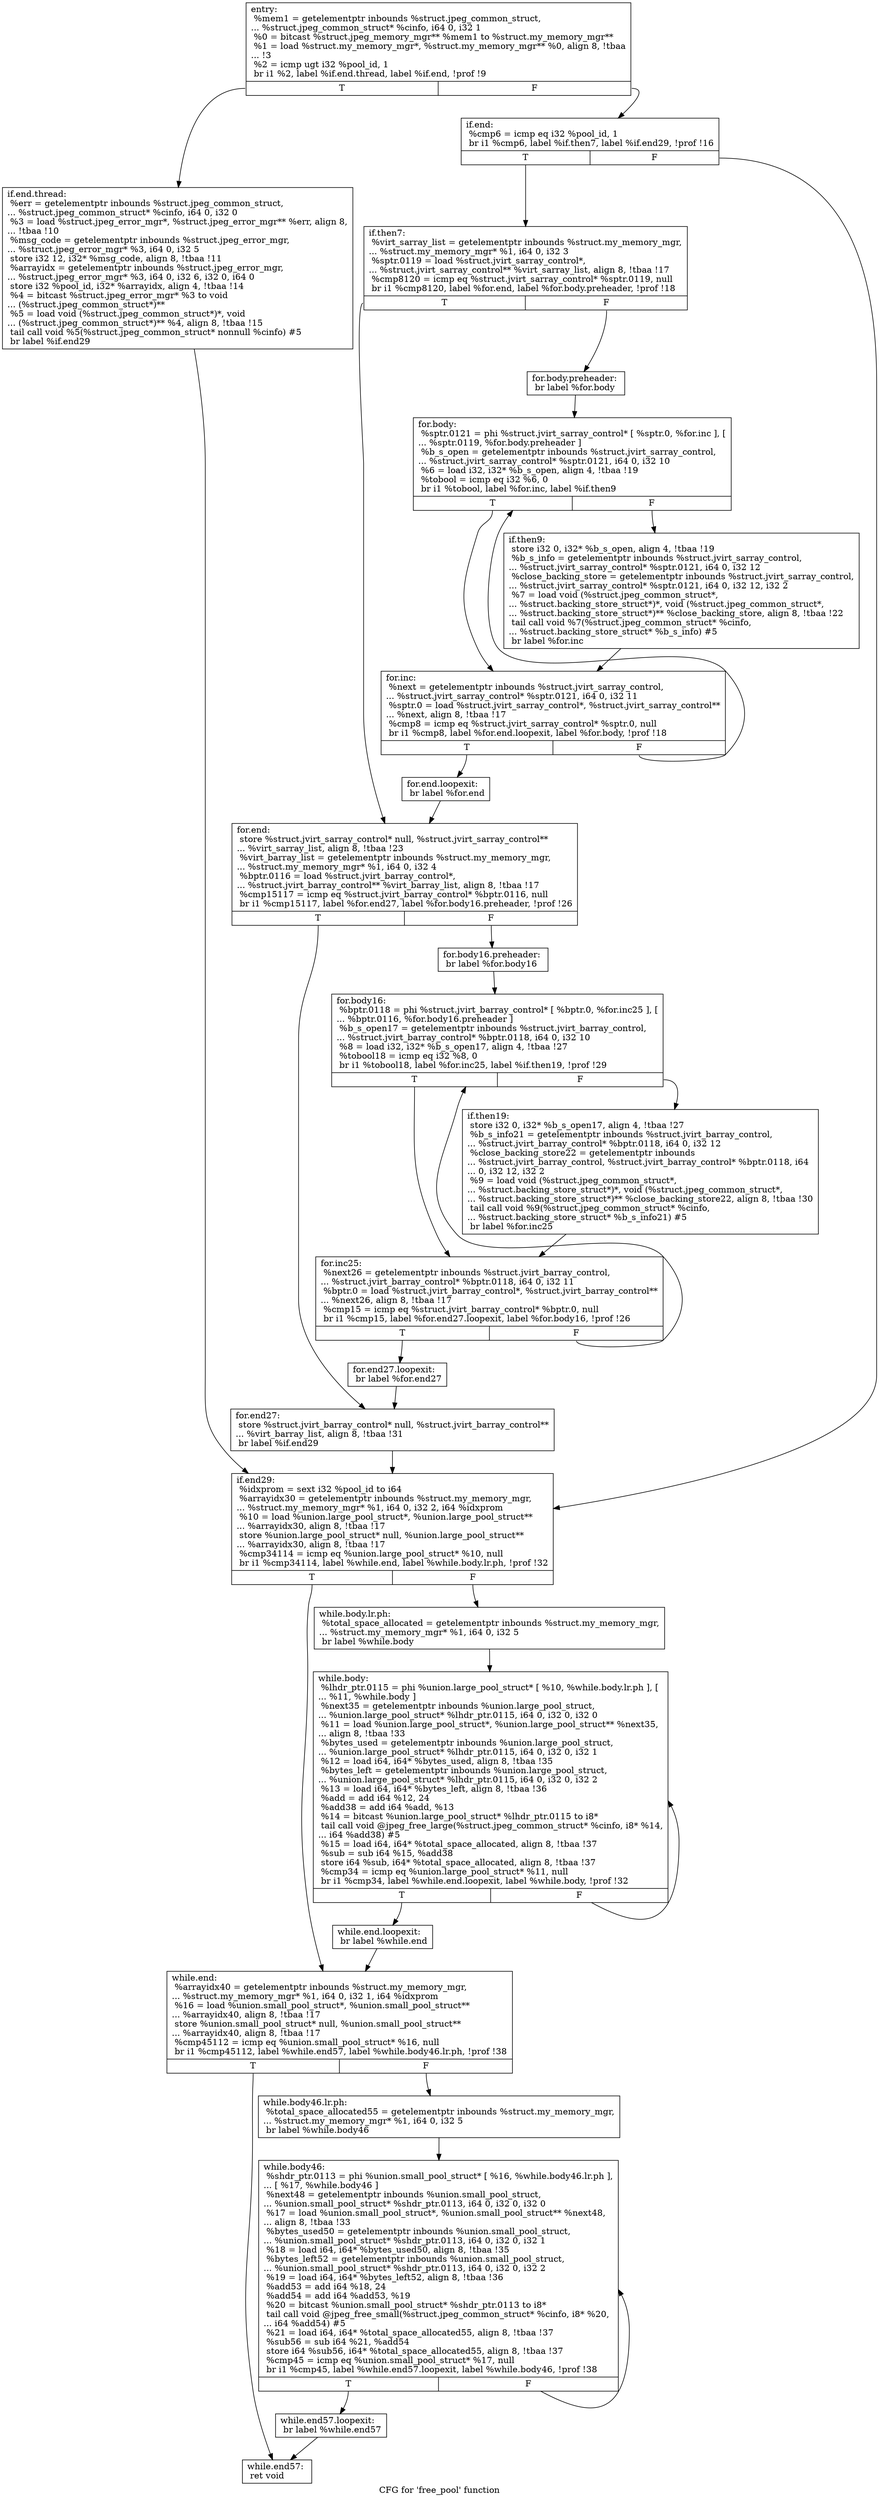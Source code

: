 digraph "CFG for 'free_pool' function" {
	label="CFG for 'free_pool' function";

	Node0x57cf820 [shape=record,label="{entry:\l  %mem1 = getelementptr inbounds %struct.jpeg_common_struct,\l... %struct.jpeg_common_struct* %cinfo, i64 0, i32 1\l  %0 = bitcast %struct.jpeg_memory_mgr** %mem1 to %struct.my_memory_mgr**\l  %1 = load %struct.my_memory_mgr*, %struct.my_memory_mgr** %0, align 8, !tbaa\l... !3\l  %2 = icmp ugt i32 %pool_id, 1\l  br i1 %2, label %if.end.thread, label %if.end, !prof !9\l|{<s0>T|<s1>F}}"];
	Node0x57cf820:s0 -> Node0x57cfa60;
	Node0x57cf820:s1 -> Node0x57cfb40;
	Node0x57cfa60 [shape=record,label="{if.end.thread:                                    \l  %err = getelementptr inbounds %struct.jpeg_common_struct,\l... %struct.jpeg_common_struct* %cinfo, i64 0, i32 0\l  %3 = load %struct.jpeg_error_mgr*, %struct.jpeg_error_mgr** %err, align 8,\l... !tbaa !10\l  %msg_code = getelementptr inbounds %struct.jpeg_error_mgr,\l... %struct.jpeg_error_mgr* %3, i64 0, i32 5\l  store i32 12, i32* %msg_code, align 8, !tbaa !11\l  %arrayidx = getelementptr inbounds %struct.jpeg_error_mgr,\l... %struct.jpeg_error_mgr* %3, i64 0, i32 6, i32 0, i64 0\l  store i32 %pool_id, i32* %arrayidx, align 4, !tbaa !14\l  %4 = bitcast %struct.jpeg_error_mgr* %3 to void\l... (%struct.jpeg_common_struct*)**\l  %5 = load void (%struct.jpeg_common_struct*)*, void\l... (%struct.jpeg_common_struct*)** %4, align 8, !tbaa !15\l  tail call void %5(%struct.jpeg_common_struct* nonnull %cinfo) #5\l  br label %if.end29\l}"];
	Node0x57cfa60 -> Node0x57d0350;
	Node0x57cfb40 [shape=record,label="{if.end:                                           \l  %cmp6 = icmp eq i32 %pool_id, 1\l  br i1 %cmp6, label %if.then7, label %if.end29, !prof !16\l|{<s0>T|<s1>F}}"];
	Node0x57cfb40:s0 -> Node0x57d04e0;
	Node0x57cfb40:s1 -> Node0x57d0350;
	Node0x57d04e0 [shape=record,label="{if.then7:                                         \l  %virt_sarray_list = getelementptr inbounds %struct.my_memory_mgr,\l... %struct.my_memory_mgr* %1, i64 0, i32 3\l  %sptr.0119 = load %struct.jvirt_sarray_control*,\l... %struct.jvirt_sarray_control** %virt_sarray_list, align 8, !tbaa !17\l  %cmp8120 = icmp eq %struct.jvirt_sarray_control* %sptr.0119, null\l  br i1 %cmp8120, label %for.end, label %for.body.preheader, !prof !18\l|{<s0>T|<s1>F}}"];
	Node0x57d04e0:s0 -> Node0x57d09c0;
	Node0x57d04e0:s1 -> Node0x57d0ac0;
	Node0x57d0ac0 [shape=record,label="{for.body.preheader:                               \l  br label %for.body\l}"];
	Node0x57d0ac0 -> Node0x57d0d80;
	Node0x57d0d80 [shape=record,label="{for.body:                                         \l  %sptr.0121 = phi %struct.jvirt_sarray_control* [ %sptr.0, %for.inc ], [\l... %sptr.0119, %for.body.preheader ]\l  %b_s_open = getelementptr inbounds %struct.jvirt_sarray_control,\l... %struct.jvirt_sarray_control* %sptr.0121, i64 0, i32 10\l  %6 = load i32, i32* %b_s_open, align 4, !tbaa !19\l  %tobool = icmp eq i32 %6, 0\l  br i1 %tobool, label %for.inc, label %if.then9\l|{<s0>T|<s1>F}}"];
	Node0x57d0d80:s0 -> Node0x57d0e70;
	Node0x57d0d80:s1 -> Node0x57d11c0;
	Node0x57d11c0 [shape=record,label="{if.then9:                                         \l  store i32 0, i32* %b_s_open, align 4, !tbaa !19\l  %b_s_info = getelementptr inbounds %struct.jvirt_sarray_control,\l... %struct.jvirt_sarray_control* %sptr.0121, i64 0, i32 12\l  %close_backing_store = getelementptr inbounds %struct.jvirt_sarray_control,\l... %struct.jvirt_sarray_control* %sptr.0121, i64 0, i32 12, i32 2\l  %7 = load void (%struct.jpeg_common_struct*,\l... %struct.backing_store_struct*)*, void (%struct.jpeg_common_struct*,\l... %struct.backing_store_struct*)** %close_backing_store, align 8, !tbaa !22\l  tail call void %7(%struct.jpeg_common_struct* %cinfo,\l... %struct.backing_store_struct* %b_s_info) #5\l  br label %for.inc\l}"];
	Node0x57d11c0 -> Node0x57d0e70;
	Node0x57d0e70 [shape=record,label="{for.inc:                                          \l  %next = getelementptr inbounds %struct.jvirt_sarray_control,\l... %struct.jvirt_sarray_control* %sptr.0121, i64 0, i32 11\l  %sptr.0 = load %struct.jvirt_sarray_control*, %struct.jvirt_sarray_control**\l... %next, align 8, !tbaa !17\l  %cmp8 = icmp eq %struct.jvirt_sarray_control* %sptr.0, null\l  br i1 %cmp8, label %for.end.loopexit, label %for.body, !prof !18\l|{<s0>T|<s1>F}}"];
	Node0x57d0e70:s0 -> Node0x57d1b50;
	Node0x57d0e70:s1 -> Node0x57d0d80;
	Node0x57d1b50 [shape=record,label="{for.end.loopexit:                                 \l  br label %for.end\l}"];
	Node0x57d1b50 -> Node0x57d09c0;
	Node0x57d09c0 [shape=record,label="{for.end:                                          \l  store %struct.jvirt_sarray_control* null, %struct.jvirt_sarray_control**\l... %virt_sarray_list, align 8, !tbaa !23\l  %virt_barray_list = getelementptr inbounds %struct.my_memory_mgr,\l... %struct.my_memory_mgr* %1, i64 0, i32 4\l  %bptr.0116 = load %struct.jvirt_barray_control*,\l... %struct.jvirt_barray_control** %virt_barray_list, align 8, !tbaa !17\l  %cmp15117 = icmp eq %struct.jvirt_barray_control* %bptr.0116, null\l  br i1 %cmp15117, label %for.end27, label %for.body16.preheader, !prof !26\l|{<s0>T|<s1>F}}"];
	Node0x57d09c0:s0 -> Node0x57d2460;
	Node0x57d09c0:s1 -> Node0x57d2570;
	Node0x57d2570 [shape=record,label="{for.body16.preheader:                             \l  br label %for.body16\l}"];
	Node0x57d2570 -> Node0x57d2810;
	Node0x57d2810 [shape=record,label="{for.body16:                                       \l  %bptr.0118 = phi %struct.jvirt_barray_control* [ %bptr.0, %for.inc25 ], [\l... %bptr.0116, %for.body16.preheader ]\l  %b_s_open17 = getelementptr inbounds %struct.jvirt_barray_control,\l... %struct.jvirt_barray_control* %bptr.0118, i64 0, i32 10\l  %8 = load i32, i32* %b_s_open17, align 4, !tbaa !27\l  %tobool18 = icmp eq i32 %8, 0\l  br i1 %tobool18, label %for.inc25, label %if.then19, !prof !29\l|{<s0>T|<s1>F}}"];
	Node0x57d2810:s0 -> Node0x57d2900;
	Node0x57d2810:s1 -> Node0x57d0180;
	Node0x57d0180 [shape=record,label="{if.then19:                                        \l  store i32 0, i32* %b_s_open17, align 4, !tbaa !27\l  %b_s_info21 = getelementptr inbounds %struct.jvirt_barray_control,\l... %struct.jvirt_barray_control* %bptr.0118, i64 0, i32 12\l  %close_backing_store22 = getelementptr inbounds\l... %struct.jvirt_barray_control, %struct.jvirt_barray_control* %bptr.0118, i64\l... 0, i32 12, i32 2\l  %9 = load void (%struct.jpeg_common_struct*,\l... %struct.backing_store_struct*)*, void (%struct.jpeg_common_struct*,\l... %struct.backing_store_struct*)** %close_backing_store22, align 8, !tbaa !30\l  tail call void %9(%struct.jpeg_common_struct* %cinfo,\l... %struct.backing_store_struct* %b_s_info21) #5\l  br label %for.inc25\l}"];
	Node0x57d0180 -> Node0x57d2900;
	Node0x57d2900 [shape=record,label="{for.inc25:                                        \l  %next26 = getelementptr inbounds %struct.jvirt_barray_control,\l... %struct.jvirt_barray_control* %bptr.0118, i64 0, i32 11\l  %bptr.0 = load %struct.jvirt_barray_control*, %struct.jvirt_barray_control**\l... %next26, align 8, !tbaa !17\l  %cmp15 = icmp eq %struct.jvirt_barray_control* %bptr.0, null\l  br i1 %cmp15, label %for.end27.loopexit, label %for.body16, !prof !26\l|{<s0>T|<s1>F}}"];
	Node0x57d2900:s0 -> Node0x57d34c0;
	Node0x57d2900:s1 -> Node0x57d2810;
	Node0x57d34c0 [shape=record,label="{for.end27.loopexit:                               \l  br label %for.end27\l}"];
	Node0x57d34c0 -> Node0x57d2460;
	Node0x57d2460 [shape=record,label="{for.end27:                                        \l  store %struct.jvirt_barray_control* null, %struct.jvirt_barray_control**\l... %virt_barray_list, align 8, !tbaa !31\l  br label %if.end29\l}"];
	Node0x57d2460 -> Node0x57d0350;
	Node0x57d0350 [shape=record,label="{if.end29:                                         \l  %idxprom = sext i32 %pool_id to i64\l  %arrayidx30 = getelementptr inbounds %struct.my_memory_mgr,\l... %struct.my_memory_mgr* %1, i64 0, i32 2, i64 %idxprom\l  %10 = load %union.large_pool_struct*, %union.large_pool_struct**\l... %arrayidx30, align 8, !tbaa !17\l  store %union.large_pool_struct* null, %union.large_pool_struct**\l... %arrayidx30, align 8, !tbaa !17\l  %cmp34114 = icmp eq %union.large_pool_struct* %10, null\l  br i1 %cmp34114, label %while.end, label %while.body.lr.ph, !prof !32\l|{<s0>T|<s1>F}}"];
	Node0x57d0350:s0 -> Node0x57d15a0;
	Node0x57d0350:s1 -> Node0x57d16b0;
	Node0x57d16b0 [shape=record,label="{while.body.lr.ph:                                 \l  %total_space_allocated = getelementptr inbounds %struct.my_memory_mgr,\l... %struct.my_memory_mgr* %1, i64 0, i32 5\l  br label %while.body\l}"];
	Node0x57d16b0 -> Node0x5763410;
	Node0x5763410 [shape=record,label="{while.body:                                       \l  %lhdr_ptr.0115 = phi %union.large_pool_struct* [ %10, %while.body.lr.ph ], [\l... %11, %while.body ]\l  %next35 = getelementptr inbounds %union.large_pool_struct,\l... %union.large_pool_struct* %lhdr_ptr.0115, i64 0, i32 0, i32 0\l  %11 = load %union.large_pool_struct*, %union.large_pool_struct** %next35,\l... align 8, !tbaa !33\l  %bytes_used = getelementptr inbounds %union.large_pool_struct,\l... %union.large_pool_struct* %lhdr_ptr.0115, i64 0, i32 0, i32 1\l  %12 = load i64, i64* %bytes_used, align 8, !tbaa !35\l  %bytes_left = getelementptr inbounds %union.large_pool_struct,\l... %union.large_pool_struct* %lhdr_ptr.0115, i64 0, i32 0, i32 2\l  %13 = load i64, i64* %bytes_left, align 8, !tbaa !36\l  %add = add i64 %12, 24\l  %add38 = add i64 %add, %13\l  %14 = bitcast %union.large_pool_struct* %lhdr_ptr.0115 to i8*\l  tail call void @jpeg_free_large(%struct.jpeg_common_struct* %cinfo, i8* %14,\l... i64 %add38) #5\l  %15 = load i64, i64* %total_space_allocated, align 8, !tbaa !37\l  %sub = sub i64 %15, %add38\l  store i64 %sub, i64* %total_space_allocated, align 8, !tbaa !37\l  %cmp34 = icmp eq %union.large_pool_struct* %11, null\l  br i1 %cmp34, label %while.end.loopexit, label %while.body, !prof !32\l|{<s0>T|<s1>F}}"];
	Node0x5763410:s0 -> Node0x57a0180;
	Node0x5763410:s1 -> Node0x5763410;
	Node0x57a0180 [shape=record,label="{while.end.loopexit:                               \l  br label %while.end\l}"];
	Node0x57a0180 -> Node0x57d15a0;
	Node0x57d15a0 [shape=record,label="{while.end:                                        \l  %arrayidx40 = getelementptr inbounds %struct.my_memory_mgr,\l... %struct.my_memory_mgr* %1, i64 0, i32 1, i64 %idxprom\l  %16 = load %union.small_pool_struct*, %union.small_pool_struct**\l... %arrayidx40, align 8, !tbaa !17\l  store %union.small_pool_struct* null, %union.small_pool_struct**\l... %arrayidx40, align 8, !tbaa !17\l  %cmp45112 = icmp eq %union.small_pool_struct* %16, null\l  br i1 %cmp45112, label %while.end57, label %while.body46.lr.ph, !prof !38\l|{<s0>T|<s1>F}}"];
	Node0x57d15a0:s0 -> Node0x57a0af0;
	Node0x57d15a0:s1 -> Node0x57a0c00;
	Node0x57a0c00 [shape=record,label="{while.body46.lr.ph:                               \l  %total_space_allocated55 = getelementptr inbounds %struct.my_memory_mgr,\l... %struct.my_memory_mgr* %1, i64 0, i32 5\l  br label %while.body46\l}"];
	Node0x57a0c00 -> Node0x57a0f60;
	Node0x57a0f60 [shape=record,label="{while.body46:                                     \l  %shdr_ptr.0113 = phi %union.small_pool_struct* [ %16, %while.body46.lr.ph ],\l... [ %17, %while.body46 ]\l  %next48 = getelementptr inbounds %union.small_pool_struct,\l... %union.small_pool_struct* %shdr_ptr.0113, i64 0, i32 0, i32 0\l  %17 = load %union.small_pool_struct*, %union.small_pool_struct** %next48,\l... align 8, !tbaa !33\l  %bytes_used50 = getelementptr inbounds %union.small_pool_struct,\l... %union.small_pool_struct* %shdr_ptr.0113, i64 0, i32 0, i32 1\l  %18 = load i64, i64* %bytes_used50, align 8, !tbaa !35\l  %bytes_left52 = getelementptr inbounds %union.small_pool_struct,\l... %union.small_pool_struct* %shdr_ptr.0113, i64 0, i32 0, i32 2\l  %19 = load i64, i64* %bytes_left52, align 8, !tbaa !36\l  %add53 = add i64 %18, 24\l  %add54 = add i64 %add53, %19\l  %20 = bitcast %union.small_pool_struct* %shdr_ptr.0113 to i8*\l  tail call void @jpeg_free_small(%struct.jpeg_common_struct* %cinfo, i8* %20,\l... i64 %add54) #5\l  %21 = load i64, i64* %total_space_allocated55, align 8, !tbaa !37\l  %sub56 = sub i64 %21, %add54\l  store i64 %sub56, i64* %total_space_allocated55, align 8, !tbaa !37\l  %cmp45 = icmp eq %union.small_pool_struct* %17, null\l  br i1 %cmp45, label %while.end57.loopexit, label %while.body46, !prof !38\l|{<s0>T|<s1>F}}"];
	Node0x57a0f60:s0 -> Node0x57a1b40;
	Node0x57a0f60:s1 -> Node0x57a0f60;
	Node0x57a1b40 [shape=record,label="{while.end57.loopexit:                             \l  br label %while.end57\l}"];
	Node0x57a1b40 -> Node0x57a0af0;
	Node0x57a0af0 [shape=record,label="{while.end57:                                      \l  ret void\l}"];
}
